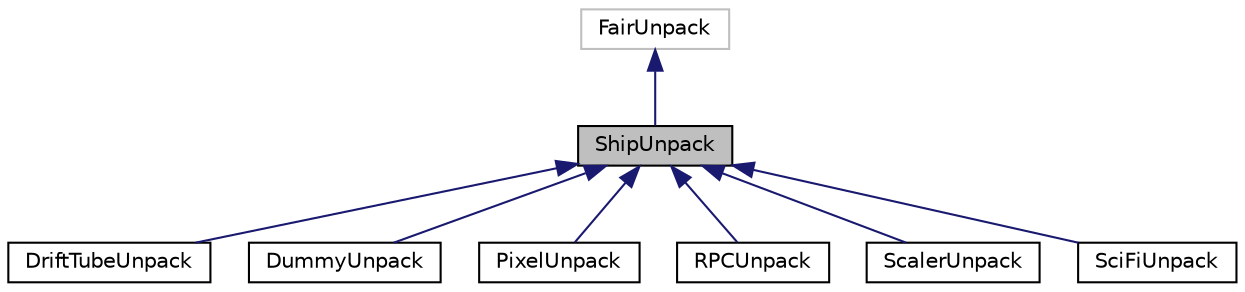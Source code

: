 digraph "ShipUnpack"
{
 // LATEX_PDF_SIZE
  edge [fontname="Helvetica",fontsize="10",labelfontname="Helvetica",labelfontsize="10"];
  node [fontname="Helvetica",fontsize="10",shape=record];
  Node1 [label="ShipUnpack",height=0.2,width=0.4,color="black", fillcolor="grey75", style="filled", fontcolor="black",tooltip=" "];
  Node2 -> Node1 [dir="back",color="midnightblue",fontsize="10",style="solid",fontname="Helvetica"];
  Node2 [label="FairUnpack",height=0.2,width=0.4,color="grey75", fillcolor="white", style="filled",tooltip=" "];
  Node1 -> Node3 [dir="back",color="midnightblue",fontsize="10",style="solid",fontname="Helvetica"];
  Node3 [label="DriftTubeUnpack",height=0.2,width=0.4,color="black", fillcolor="white", style="filled",URL="$classDriftTubeUnpack.html",tooltip=" "];
  Node1 -> Node4 [dir="back",color="midnightblue",fontsize="10",style="solid",fontname="Helvetica"];
  Node4 [label="DummyUnpack",height=0.2,width=0.4,color="black", fillcolor="white", style="filled",URL="$classDummyUnpack.html",tooltip=" "];
  Node1 -> Node5 [dir="back",color="midnightblue",fontsize="10",style="solid",fontname="Helvetica"];
  Node5 [label="PixelUnpack",height=0.2,width=0.4,color="black", fillcolor="white", style="filled",URL="$classPixelUnpack.html",tooltip=" "];
  Node1 -> Node6 [dir="back",color="midnightblue",fontsize="10",style="solid",fontname="Helvetica"];
  Node6 [label="RPCUnpack",height=0.2,width=0.4,color="black", fillcolor="white", style="filled",URL="$classRPCUnpack.html",tooltip=" "];
  Node1 -> Node7 [dir="back",color="midnightblue",fontsize="10",style="solid",fontname="Helvetica"];
  Node7 [label="ScalerUnpack",height=0.2,width=0.4,color="black", fillcolor="white", style="filled",URL="$classScalerUnpack.html",tooltip=" "];
  Node1 -> Node8 [dir="back",color="midnightblue",fontsize="10",style="solid",fontname="Helvetica"];
  Node8 [label="SciFiUnpack",height=0.2,width=0.4,color="black", fillcolor="white", style="filled",URL="$classSciFiUnpack.html",tooltip=" "];
}

